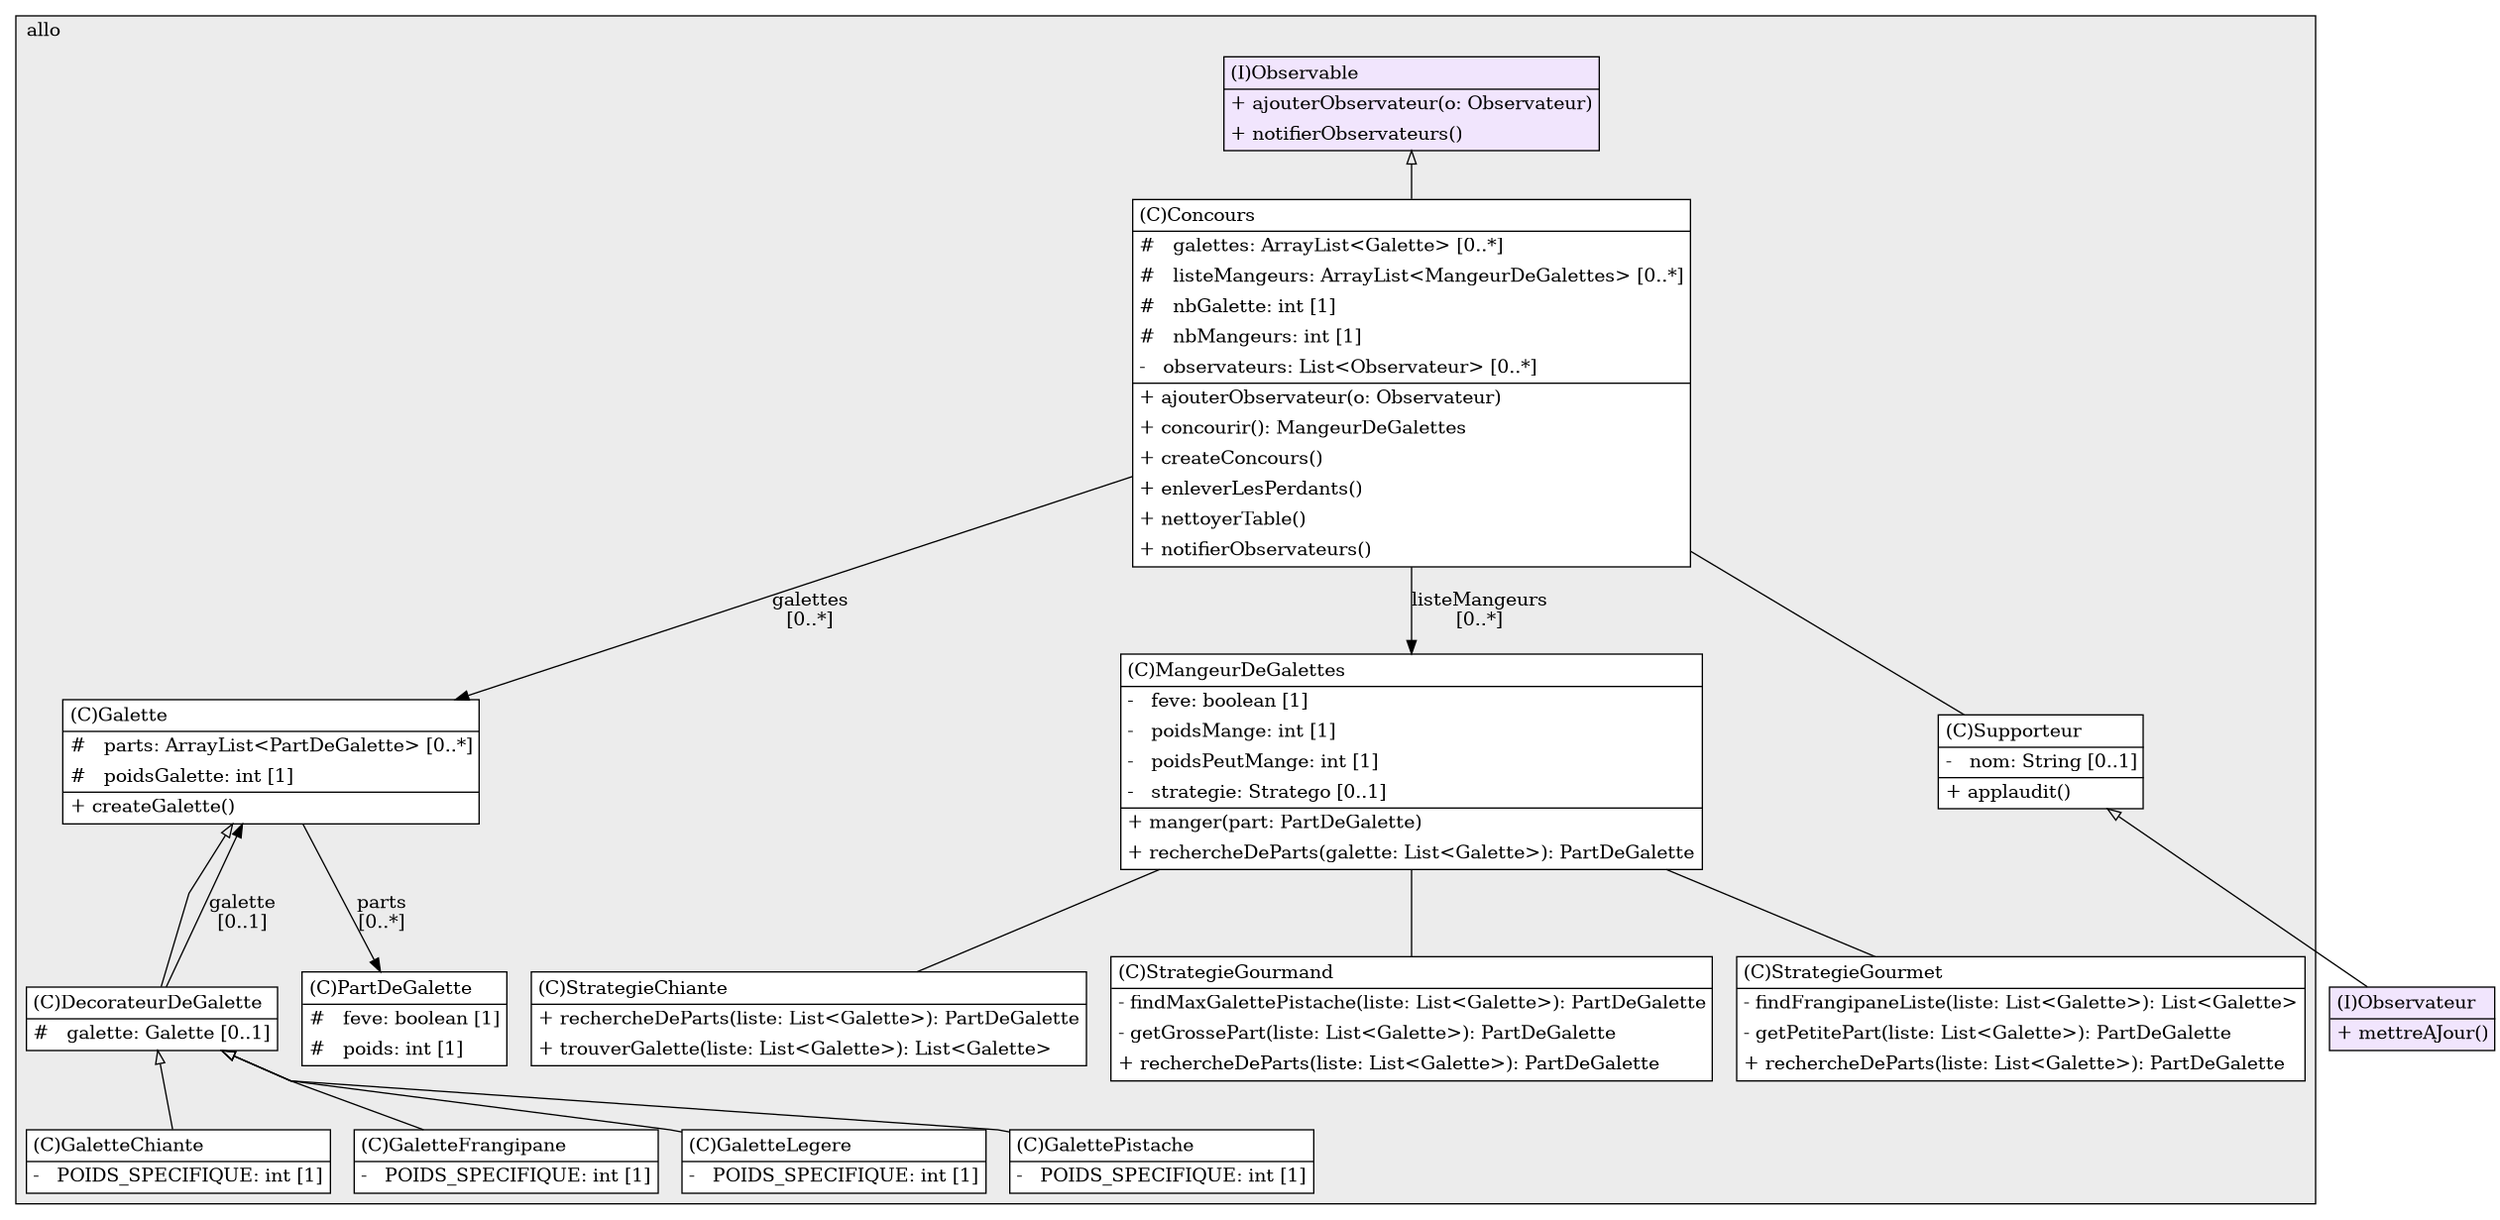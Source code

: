 @startuml

/' diagram meta data start
config=StructureConfiguration;
{
  "projectClassification": {
    "searchMode": "OpenProject", // OpenProject, AllProjects
    "includedProjects": "",
    "pathEndKeywords": "*.impl",
    "isClientPath": "",
    "isClientName": "",
    "isTestPath": "",
    "isTestName": "",
    "isMappingPath": "",
    "isMappingName": "",
    "isDataAccessPath": "",
    "isDataAccessName": "",
    "isDataStructurePath": "",
    "isDataStructureName": "",
    "isInterfaceStructuresPath": "",
    "isInterfaceStructuresName": "",
    "isEntryPointPath": "",
    "isEntryPointName": "",
    "treatFinalFieldsAsMandatory": false
  },
  "graphRestriction": {
    "classPackageExcludeFilter": "",
    "classPackageIncludeFilter": "",
    "classNameExcludeFilter": "",
    "classNameIncludeFilter": "",
    "methodNameExcludeFilter": "",
    "methodNameIncludeFilter": "",
    "removeByInheritance": "", // inheritance/annotation based filtering is done in a second step
    "removeByAnnotation": "",
    "removeByClassPackage": "", // cleanup the graph after inheritance/annotation based filtering is done
    "removeByClassName": "",
    "cutMappings": false,
    "cutEnum": true,
    "cutTests": true,
    "cutClient": true,
    "cutDataAccess": false,
    "cutInterfaceStructures": false,
    "cutDataStructures": false,
    "cutGetterAndSetter": true,
    "cutConstructors": true
  },
  "graphTraversal": {
    "forwardDepth": 6,
    "backwardDepth": 6,
    "classPackageExcludeFilter": "",
    "classPackageIncludeFilter": "",
    "classNameExcludeFilter": "",
    "classNameIncludeFilter": "",
    "methodNameExcludeFilter": "",
    "methodNameIncludeFilter": "",
    "hideMappings": false,
    "hideDataStructures": false,
    "hidePrivateMethods": true,
    "hideInterfaceCalls": true, // indirection: implementation -> interface (is hidden) -> implementation
    "onlyShowApplicationEntryPoints": false, // root node is included
    "useMethodCallsForStructureDiagram": "ForwardOnly" // ForwardOnly, BothDirections, No
  },
  "details": {
    "aggregation": "GroupByClass", // ByClass, GroupByClass, None
    "showClassGenericTypes": true,
    "showMethods": true,
    "showMethodParameterNames": true,
    "showMethodParameterTypes": true,
    "showMethodReturnType": true,
    "showPackageLevels": 2,
    "showDetailedClassStructure": true
  },
  "rootClass": "allo.Observable",
  "extensionCallbackMethod": "" // qualified.class.name#methodName - signature: public static String method(String)
}
diagram meta data end '/



digraph g {
    rankdir="TB"
    splines=polyline
    

'nodes 
subgraph cluster_2996974 { 
   	label=allo
	labeljust=l
	fillcolor="#ececec"
	style=filled
   
   Concours2996974[
	label=<<TABLE BORDER="1" CELLBORDER="0" CELLPADDING="4" CELLSPACING="0">
<TR><TD ALIGN="LEFT" >(C)Concours</TD></TR>
<HR/>
<TR><TD ALIGN="LEFT" >#   galettes: ArrayList&lt;Galette&gt; [0..*]</TD></TR>
<TR><TD ALIGN="LEFT" >#   listeMangeurs: ArrayList&lt;MangeurDeGalettes&gt; [0..*]</TD></TR>
<TR><TD ALIGN="LEFT" >#   nbGalette: int [1]</TD></TR>
<TR><TD ALIGN="LEFT" >#   nbMangeurs: int [1]</TD></TR>
<TR><TD ALIGN="LEFT" >-   observateurs: List&lt;Observateur&gt; [0..*]</TD></TR>
<HR/>
<TR><TD ALIGN="LEFT" >+ ajouterObservateur(o: Observateur)</TD></TR>
<TR><TD ALIGN="LEFT" >+ concourir(): MangeurDeGalettes</TD></TR>
<TR><TD ALIGN="LEFT" >+ createConcours()</TD></TR>
<TR><TD ALIGN="LEFT" >+ enleverLesPerdants()</TD></TR>
<TR><TD ALIGN="LEFT" >+ nettoyerTable()</TD></TR>
<TR><TD ALIGN="LEFT" >+ notifierObservateurs()</TD></TR>
</TABLE>>
	style=filled
	margin=0
	shape=plaintext
	fillcolor="#FFFFFF"
];

DecorateurDeGalette2996974[
	label=<<TABLE BORDER="1" CELLBORDER="0" CELLPADDING="4" CELLSPACING="0">
<TR><TD ALIGN="LEFT" >(C)DecorateurDeGalette</TD></TR>
<HR/>
<TR><TD ALIGN="LEFT" >#   galette: Galette [0..1]</TD></TR>
</TABLE>>
	style=filled
	margin=0
	shape=plaintext
	fillcolor="#FFFFFF"
];

Galette2996974[
	label=<<TABLE BORDER="1" CELLBORDER="0" CELLPADDING="4" CELLSPACING="0">
<TR><TD ALIGN="LEFT" >(C)Galette</TD></TR>
<HR/>
<TR><TD ALIGN="LEFT" >#   parts: ArrayList&lt;PartDeGalette&gt; [0..*]</TD></TR>
<TR><TD ALIGN="LEFT" >#   poidsGalette: int [1]</TD></TR>
<HR/>
<TR><TD ALIGN="LEFT" >+ createGalette()</TD></TR>
</TABLE>>
	style=filled
	margin=0
	shape=plaintext
	fillcolor="#FFFFFF"
];

GaletteChiante2996974[
	label=<<TABLE BORDER="1" CELLBORDER="0" CELLPADDING="4" CELLSPACING="0">
<TR><TD ALIGN="LEFT" >(C)GaletteChiante</TD></TR>
<HR/>
<TR><TD ALIGN="LEFT" >-   POIDS_SPECIFIQUE: int [1]</TD></TR>
</TABLE>>
	style=filled
	margin=0
	shape=plaintext
	fillcolor="#FFFFFF"
];

GaletteFrangipane2996974[
	label=<<TABLE BORDER="1" CELLBORDER="0" CELLPADDING="4" CELLSPACING="0">
<TR><TD ALIGN="LEFT" >(C)GaletteFrangipane</TD></TR>
<HR/>
<TR><TD ALIGN="LEFT" >-   POIDS_SPECIFIQUE: int [1]</TD></TR>
</TABLE>>
	style=filled
	margin=0
	shape=plaintext
	fillcolor="#FFFFFF"
];

GaletteLegere2996974[
	label=<<TABLE BORDER="1" CELLBORDER="0" CELLPADDING="4" CELLSPACING="0">
<TR><TD ALIGN="LEFT" >(C)GaletteLegere</TD></TR>
<HR/>
<TR><TD ALIGN="LEFT" >-   POIDS_SPECIFIQUE: int [1]</TD></TR>
</TABLE>>
	style=filled
	margin=0
	shape=plaintext
	fillcolor="#FFFFFF"
];

GalettePistache2996974[
	label=<<TABLE BORDER="1" CELLBORDER="0" CELLPADDING="4" CELLSPACING="0">
<TR><TD ALIGN="LEFT" >(C)GalettePistache</TD></TR>
<HR/>
<TR><TD ALIGN="LEFT" >-   POIDS_SPECIFIQUE: int [1]</TD></TR>
</TABLE>>
	style=filled
	margin=0
	shape=plaintext
	fillcolor="#FFFFFF"
];

MangeurDeGalettes2996974[
	label=<<TABLE BORDER="1" CELLBORDER="0" CELLPADDING="4" CELLSPACING="0">
<TR><TD ALIGN="LEFT" >(C)MangeurDeGalettes</TD></TR>
<HR/>
<TR><TD ALIGN="LEFT" >-   feve: boolean [1]</TD></TR>
<TR><TD ALIGN="LEFT" >-   poidsMange: int [1]</TD></TR>
<TR><TD ALIGN="LEFT" >-   poidsPeutMange: int [1]</TD></TR>
<TR><TD ALIGN="LEFT" >-   strategie: Stratego [0..1]</TD></TR>
<HR/>
<TR><TD ALIGN="LEFT" >+ manger(part: PartDeGalette)</TD></TR>
<TR><TD ALIGN="LEFT" >+ rechercheDeParts(galette: List&lt;Galette&gt;): PartDeGalette</TD></TR>
</TABLE>>
	style=filled
	margin=0
	shape=plaintext
	fillcolor="#FFFFFF"
];

Observable2996974[
	label=<<TABLE BORDER="1" CELLBORDER="0" CELLPADDING="4" CELLSPACING="0">
<TR><TD ALIGN="LEFT" >(I)Observable</TD></TR>
<HR/>
<TR><TD ALIGN="LEFT" >+ ajouterObservateur(o: Observateur)</TD></TR>
<TR><TD ALIGN="LEFT" >+ notifierObservateurs()</TD></TR>
</TABLE>>
	style=filled
	margin=0
	shape=plaintext
	fillcolor="#F1E5FD"
];

PartDeGalette2996974[
	label=<<TABLE BORDER="1" CELLBORDER="0" CELLPADDING="4" CELLSPACING="0">
<TR><TD ALIGN="LEFT" >(C)PartDeGalette</TD></TR>
<HR/>
<TR><TD ALIGN="LEFT" >#   feve: boolean [1]</TD></TR>
<TR><TD ALIGN="LEFT" >#   poids: int [1]</TD></TR>
</TABLE>>
	style=filled
	margin=0
	shape=plaintext
	fillcolor="#FFFFFF"
];

StrategieChiante2996974[
	label=<<TABLE BORDER="1" CELLBORDER="0" CELLPADDING="4" CELLSPACING="0">
<TR><TD ALIGN="LEFT" >(C)StrategieChiante</TD></TR>
<HR/>
<TR><TD ALIGN="LEFT" >+ rechercheDeParts(liste: List&lt;Galette&gt;): PartDeGalette</TD></TR>
<TR><TD ALIGN="LEFT" >+ trouverGalette(liste: List&lt;Galette&gt;): List&lt;Galette&gt;</TD></TR>
</TABLE>>
	style=filled
	margin=0
	shape=plaintext
	fillcolor="#FFFFFF"
];

StrategieGourmand2996974[
	label=<<TABLE BORDER="1" CELLBORDER="0" CELLPADDING="4" CELLSPACING="0">
<TR><TD ALIGN="LEFT" >(C)StrategieGourmand</TD></TR>
<HR/>
<TR><TD ALIGN="LEFT" >- findMaxGalettePistache(liste: List&lt;Galette&gt;): PartDeGalette</TD></TR>
<TR><TD ALIGN="LEFT" >- getGrossePart(liste: List&lt;Galette&gt;): PartDeGalette</TD></TR>
<TR><TD ALIGN="LEFT" >+ rechercheDeParts(liste: List&lt;Galette&gt;): PartDeGalette</TD></TR>
</TABLE>>
	style=filled
	margin=0
	shape=plaintext
	fillcolor="#FFFFFF"
];

StrategieGourmet2996974[
	label=<<TABLE BORDER="1" CELLBORDER="0" CELLPADDING="4" CELLSPACING="0">
<TR><TD ALIGN="LEFT" >(C)StrategieGourmet</TD></TR>
<HR/>
<TR><TD ALIGN="LEFT" >- findFrangipaneListe(liste: List&lt;Galette&gt;): List&lt;Galette&gt;</TD></TR>
<TR><TD ALIGN="LEFT" >- getPetitePart(liste: List&lt;Galette&gt;): PartDeGalette</TD></TR>
<TR><TD ALIGN="LEFT" >+ rechercheDeParts(liste: List&lt;Galette&gt;): PartDeGalette</TD></TR>
</TABLE>>
	style=filled
	margin=0
	shape=plaintext
	fillcolor="#FFFFFF"
];

Supporteur2996974[
	label=<<TABLE BORDER="1" CELLBORDER="0" CELLPADDING="4" CELLSPACING="0">
<TR><TD ALIGN="LEFT" >(C)Supporteur</TD></TR>
<HR/>
<TR><TD ALIGN="LEFT" >-   nom: String [0..1]</TD></TR>
<HR/>
<TR><TD ALIGN="LEFT" >+ applaudit()</TD></TR>
</TABLE>>
	style=filled
	margin=0
	shape=plaintext
	fillcolor="#FFFFFF"
];
} 


Observateur2996974[
	label=<<TABLE BORDER="1" CELLBORDER="0" CELLPADDING="4" CELLSPACING="0">
<TR><TD ALIGN="LEFT" >(I)Observateur</TD></TR>
<HR/>
<TR><TD ALIGN="LEFT" >+ mettreAJour()</TD></TR>
</TABLE>>
	style=filled
	margin=0
	shape=plaintext
	fillcolor="#F1E5FD"
];

'edges
Concours2996974 -> Galette2996974[label="galettes
[0..*]"];
Concours2996974 -> MangeurDeGalettes2996974[label="listeMangeurs
[0..*]"];
Concours2996974 -> Supporteur2996974[arrowhead=none];
DecorateurDeGalette2996974 -> Galette2996974[label="galette
[0..1]"];
DecorateurDeGalette2996974 -> GaletteChiante2996974[arrowhead=none, arrowtail=empty, dir=both];
DecorateurDeGalette2996974 -> GaletteFrangipane2996974[arrowhead=none, arrowtail=empty, dir=both];
DecorateurDeGalette2996974 -> GaletteLegere2996974[arrowhead=none, arrowtail=empty, dir=both];
DecorateurDeGalette2996974 -> GalettePistache2996974[arrowhead=none, arrowtail=empty, dir=both];
Galette2996974 -> DecorateurDeGalette2996974[arrowhead=none, arrowtail=empty, dir=both];
Galette2996974 -> PartDeGalette2996974[label="parts
[0..*]"];
MangeurDeGalettes2996974 -> StrategieChiante2996974[arrowhead=none];
MangeurDeGalettes2996974 -> StrategieGourmand2996974[arrowhead=none];
MangeurDeGalettes2996974 -> StrategieGourmet2996974[arrowhead=none];
Observable2996974 -> Concours2996974[arrowhead=none, arrowtail=empty, dir=both];
Supporteur2996974 -> Observateur2996974[arrowhead=none, arrowtail=empty, dir=both];
}
@enduml